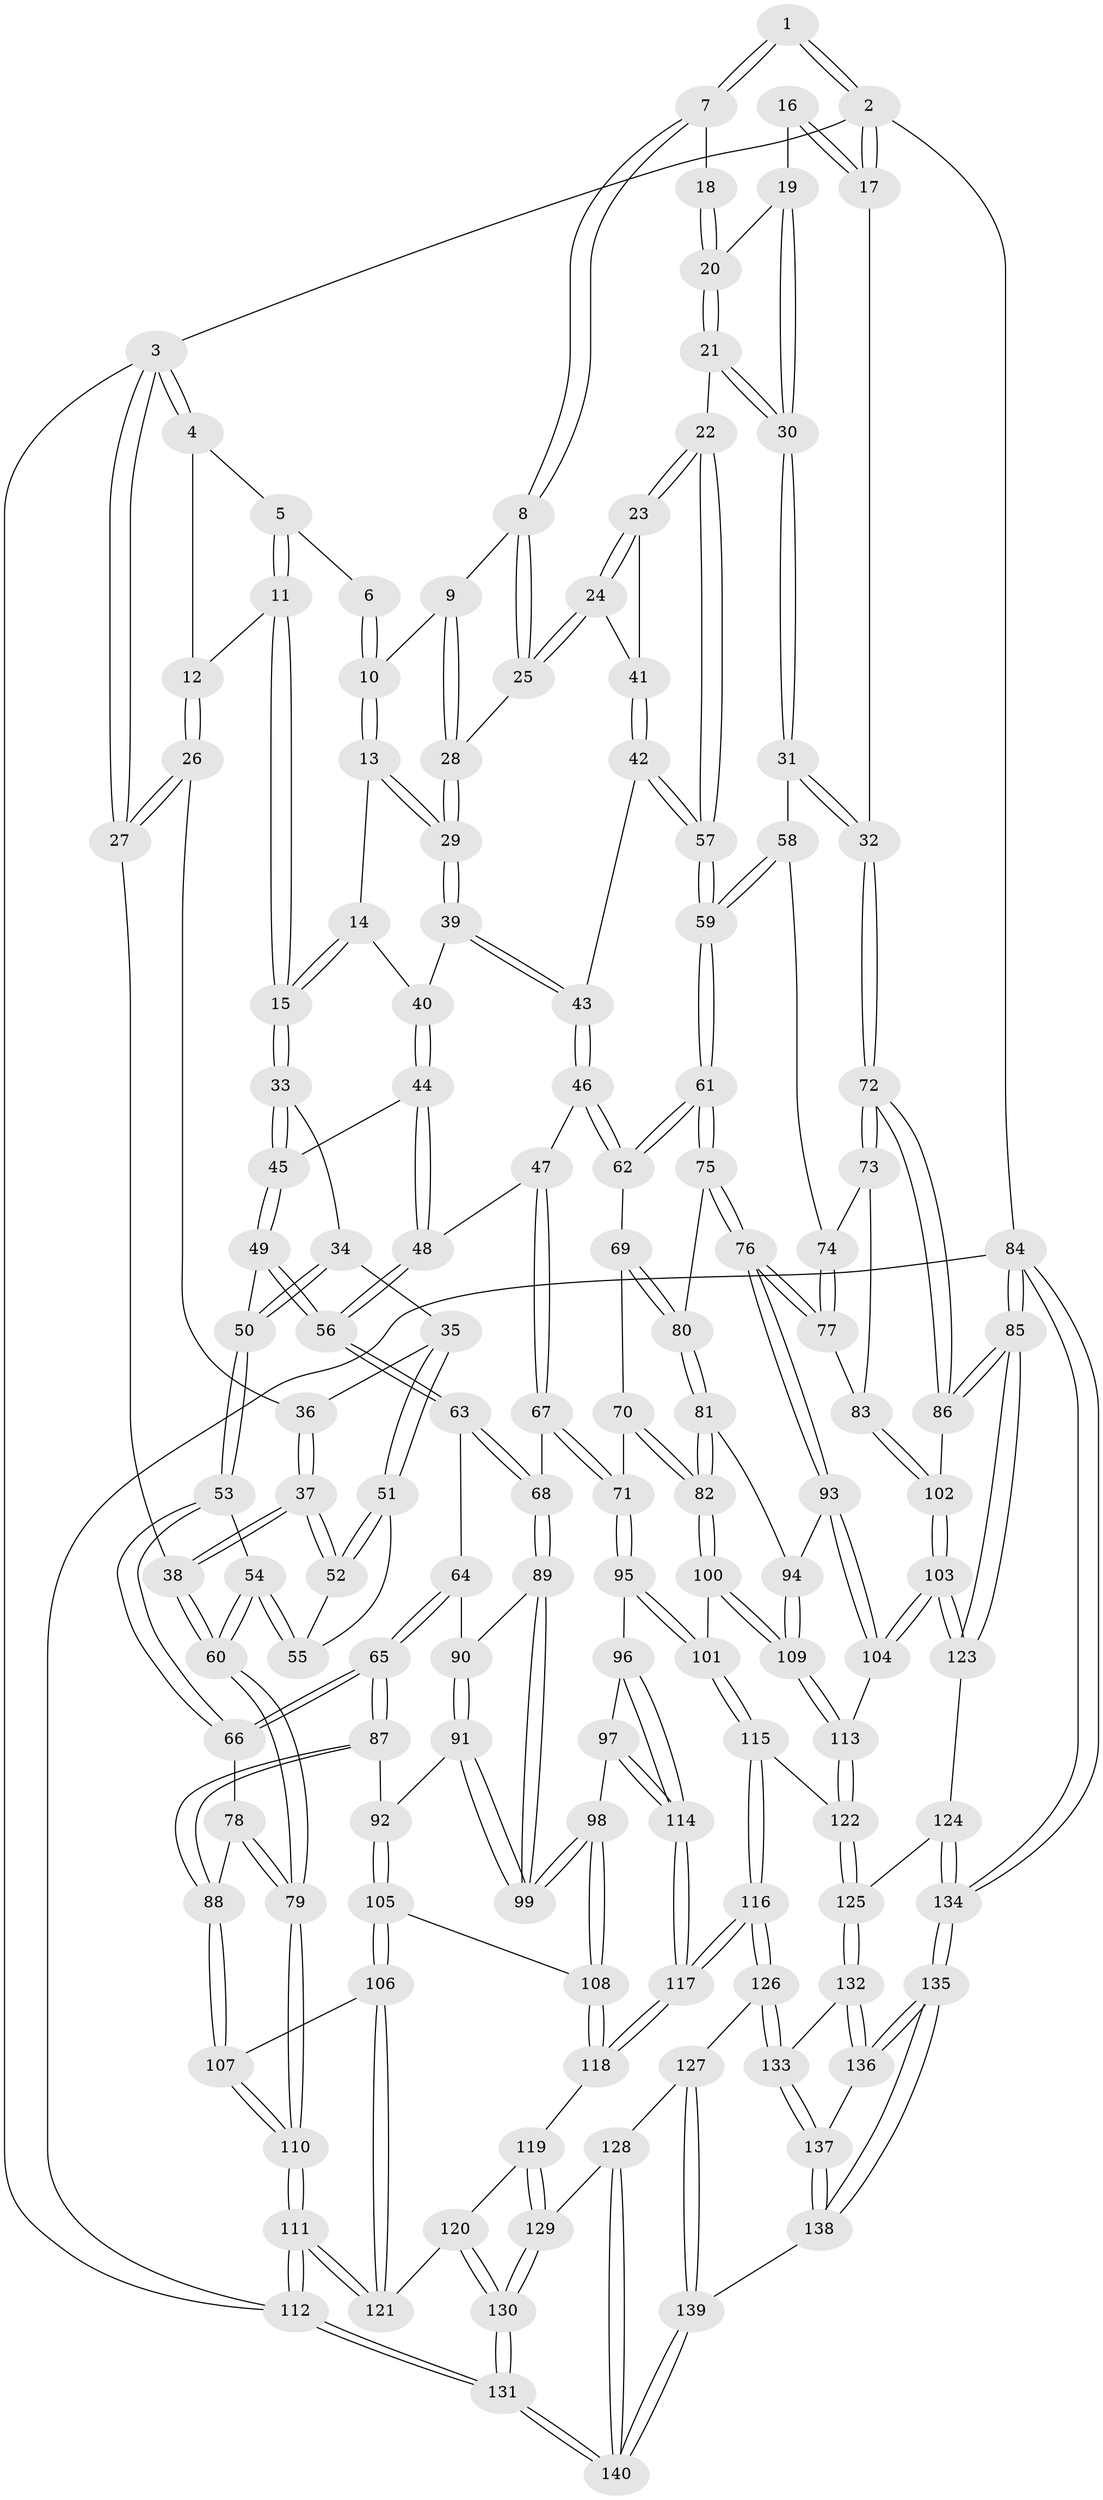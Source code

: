 // coarse degree distribution, {3: 0.34285714285714286, 4: 0.5571428571428572, 2: 0.05714285714285714, 6: 0.014285714285714285, 5: 0.02857142857142857}
// Generated by graph-tools (version 1.1) at 2025/38/03/04/25 23:38:22]
// undirected, 140 vertices, 347 edges
graph export_dot {
  node [color=gray90,style=filled];
  1 [pos="+0.6287404707492443+0"];
  2 [pos="+1+0"];
  3 [pos="+0+0"];
  4 [pos="+0.07736195608360841+0"];
  5 [pos="+0.3469178129193696+0"];
  6 [pos="+0.44781025733120977+0"];
  7 [pos="+0.6714852441220203+0"];
  8 [pos="+0.6631197256631417+0"];
  9 [pos="+0.49836042748091736+0.10989575158868505"];
  10 [pos="+0.48101926943128964+0.10282044553050688"];
  11 [pos="+0.302352076482898+0.08860955650281518"];
  12 [pos="+0.10877906450338805+0.07037659640283593"];
  13 [pos="+0.44365302803877515+0.1313303159731357"];
  14 [pos="+0.404262696717211+0.15586645656324238"];
  15 [pos="+0.30733349697880563+0.13013198111529964"];
  16 [pos="+0.7806070741706597+0.04492152130245857"];
  17 [pos="+1+0.10677018011137242"];
  18 [pos="+0.7235196886872035+0.014422001448848046"];
  19 [pos="+0.8183627578134008+0.14260434819984946"];
  20 [pos="+0.7494566482912464+0.17936233467355317"];
  21 [pos="+0.7337633083195787+0.2187636396598292"];
  22 [pos="+0.7068416560299078+0.24705816682171522"];
  23 [pos="+0.6947130316113626+0.23767549805795687"];
  24 [pos="+0.6416253162372331+0.19199749265413393"];
  25 [pos="+0.6121069038941391+0.1544791781505521"];
  26 [pos="+0.08533839090481429+0.1322838849501537"];
  27 [pos="+0+0"];
  28 [pos="+0.5648831441018711+0.1646028391474011"];
  29 [pos="+0.5347814727386996+0.19658768955925937"];
  30 [pos="+1+0.20206771478266725"];
  31 [pos="+1+0.2081040935459752"];
  32 [pos="+1+0.13660840808827146"];
  33 [pos="+0.29808593046157783+0.14582826023117687"];
  34 [pos="+0.15506583739196297+0.19232567235374146"];
  35 [pos="+0.13600684575233082+0.18972470462914492"];
  36 [pos="+0.0884461718305231+0.1408358154973633"];
  37 [pos="+0+0.2727066501754794"];
  38 [pos="+0+0.31480614814263935"];
  39 [pos="+0.5199183675186908+0.2153979790953877"];
  40 [pos="+0.43199339684060173+0.19463624873609572"];
  41 [pos="+0.5616209116887307+0.2763554733482012"];
  42 [pos="+0.5296144985167446+0.30237743748515367"];
  43 [pos="+0.5232684503572512+0.30352966329050884"];
  44 [pos="+0.42530645285693025+0.25843653669924144"];
  45 [pos="+0.30443790494472417+0.23762816639722414"];
  46 [pos="+0.5168091930585476+0.31165254728758984"];
  47 [pos="+0.4985043575257361+0.3207990056440552"];
  48 [pos="+0.4312694277211483+0.278106899334991"];
  49 [pos="+0.29552647442552593+0.30406269693509375"];
  50 [pos="+0.21162889029239673+0.3155132310770187"];
  51 [pos="+0.1348531965514122+0.19200828793433453"];
  52 [pos="+0+0.27540163280342056"];
  53 [pos="+0.13452708613942457+0.3800827878288545"];
  54 [pos="+0.1317987575262977+0.3766791336585469"];
  55 [pos="+0.08655137921863683+0.3006751398264261"];
  56 [pos="+0.32255380473574624+0.3390530925743947"];
  57 [pos="+0.7148770521992522+0.3173755265123825"];
  58 [pos="+1+0.2201605485489978"];
  59 [pos="+0.7290071933818174+0.3485152124700614"];
  60 [pos="+0+0.31904984405458653"];
  61 [pos="+0.7262788099109131+0.39908108626388505"];
  62 [pos="+0.6118558252981277+0.41877370676168113"];
  63 [pos="+0.3418039808566817+0.40050248026502533"];
  64 [pos="+0.2360137194636849+0.46434932389661193"];
  65 [pos="+0.1688980055978457+0.4643476985079974"];
  66 [pos="+0.1341627942319127+0.4028457873158393"];
  67 [pos="+0.4306658713629942+0.4457751604679456"];
  68 [pos="+0.40524514229876646+0.43708484559458227"];
  69 [pos="+0.5903212977526402+0.4358517540387258"];
  70 [pos="+0.5642375246393649+0.4486398122883591"];
  71 [pos="+0.4391571068232158+0.45791237816470737"];
  72 [pos="+1+0.4293599526002541"];
  73 [pos="+0.9523269777622665+0.4754010548378812"];
  74 [pos="+0.9242902472363872+0.38558159408173154"];
  75 [pos="+0.7339588385154615+0.41302397975806526"];
  76 [pos="+0.7718097374636634+0.46065170017128393"];
  77 [pos="+0.79034862439424+0.46097387582025395"];
  78 [pos="+0+0.4495676908771364"];
  79 [pos="+0+0.46696507146013266"];
  80 [pos="+0.6163174713093684+0.5303349973515461"];
  81 [pos="+0.6158622267259262+0.5313934949714211"];
  82 [pos="+0.5817483782937162+0.5775749718718141"];
  83 [pos="+0.9145808146956399+0.5217433077322137"];
  84 [pos="+1+1"];
  85 [pos="+1+1"];
  86 [pos="+1+0.562749592119235"];
  87 [pos="+0.15841741155037364+0.4916082305545877"];
  88 [pos="+0.12032174222734601+0.5375898782550729"];
  89 [pos="+0.2977373275997187+0.547603841321958"];
  90 [pos="+0.25975888036638756+0.5008628538347945"];
  91 [pos="+0.23669292340300446+0.5747956431313268"];
  92 [pos="+0.2222935944820155+0.5801894000453091"];
  93 [pos="+0.7624091511314126+0.5114121576774551"];
  94 [pos="+0.7261764110277803+0.5418169450325478"];
  95 [pos="+0.4496494161876847+0.5444550780426214"];
  96 [pos="+0.4250763319028688+0.562432921225575"];
  97 [pos="+0.3550285529321719+0.5879644361285818"];
  98 [pos="+0.31824400661901414+0.5895399264503791"];
  99 [pos="+0.30172118256223607+0.5655990774093402"];
  100 [pos="+0.5709969806684838+0.6074373415894967"];
  101 [pos="+0.46038355833862116+0.5534697654163786"];
  102 [pos="+0.9451417628558582+0.5892758575047382"];
  103 [pos="+0.8678223804229196+0.6991418259458761"];
  104 [pos="+0.8044262642775385+0.616718089041214"];
  105 [pos="+0.21710367344602124+0.6336080303423272"];
  106 [pos="+0.14417829144082628+0.6831331475378238"];
  107 [pos="+0.09033519069743426+0.5973156633832488"];
  108 [pos="+0.2911905370841283+0.6377260915819826"];
  109 [pos="+0.60830729329035+0.6666662231939908"];
  110 [pos="+0+0.5904988983860527"];
  111 [pos="+0+1"];
  112 [pos="+0+1"];
  113 [pos="+0.6089111886939161+0.6708291915469169"];
  114 [pos="+0.38414006042820836+0.7382542210402838"];
  115 [pos="+0.44768711454815735+0.7497372588459611"];
  116 [pos="+0.40833087922749306+0.7683774141606781"];
  117 [pos="+0.3838977456895342+0.7427294448893321"];
  118 [pos="+0.3172199279385098+0.7139747244655978"];
  119 [pos="+0.21870329320053566+0.7495734572775167"];
  120 [pos="+0.15939501266062805+0.73740206053582"];
  121 [pos="+0.1444938990644076+0.7261923288902038"];
  122 [pos="+0.6083130101411847+0.7170942454592699"];
  123 [pos="+0.8676108520297235+0.7081807574774774"];
  124 [pos="+0.7559808044338395+0.7947632220284224"];
  125 [pos="+0.6562129518279428+0.7803009071936405"];
  126 [pos="+0.3940933028825387+0.8426606389736492"];
  127 [pos="+0.3875852972876149+0.8487866835484823"];
  128 [pos="+0.33445565758586593+0.8741043622992721"];
  129 [pos="+0.3000640363435299+0.8782983485316905"];
  130 [pos="+0.19087528011427213+0.9472068142840397"];
  131 [pos="+0+1"];
  132 [pos="+0.6141850711467896+0.8621800468868571"];
  133 [pos="+0.49155414805440767+0.8956204371299589"];
  134 [pos="+1+1"];
  135 [pos="+0.6692253329483788+1"];
  136 [pos="+0.6328736794059462+1"];
  137 [pos="+0.4930785826762446+0.9137006605317415"];
  138 [pos="+0.49451868298660995+1"];
  139 [pos="+0.4594464971904368+1"];
  140 [pos="+0.3658955125403692+1"];
  1 -- 2;
  1 -- 2;
  1 -- 7;
  1 -- 7;
  2 -- 3;
  2 -- 17;
  2 -- 17;
  2 -- 84;
  3 -- 4;
  3 -- 4;
  3 -- 27;
  3 -- 27;
  3 -- 112;
  4 -- 5;
  4 -- 12;
  5 -- 6;
  5 -- 11;
  5 -- 11;
  6 -- 10;
  6 -- 10;
  7 -- 8;
  7 -- 8;
  7 -- 18;
  8 -- 9;
  8 -- 25;
  8 -- 25;
  9 -- 10;
  9 -- 28;
  9 -- 28;
  10 -- 13;
  10 -- 13;
  11 -- 12;
  11 -- 15;
  11 -- 15;
  12 -- 26;
  12 -- 26;
  13 -- 14;
  13 -- 29;
  13 -- 29;
  14 -- 15;
  14 -- 15;
  14 -- 40;
  15 -- 33;
  15 -- 33;
  16 -- 17;
  16 -- 17;
  16 -- 19;
  17 -- 32;
  18 -- 20;
  18 -- 20;
  19 -- 20;
  19 -- 30;
  19 -- 30;
  20 -- 21;
  20 -- 21;
  21 -- 22;
  21 -- 30;
  21 -- 30;
  22 -- 23;
  22 -- 23;
  22 -- 57;
  22 -- 57;
  23 -- 24;
  23 -- 24;
  23 -- 41;
  24 -- 25;
  24 -- 25;
  24 -- 41;
  25 -- 28;
  26 -- 27;
  26 -- 27;
  26 -- 36;
  27 -- 38;
  28 -- 29;
  28 -- 29;
  29 -- 39;
  29 -- 39;
  30 -- 31;
  30 -- 31;
  31 -- 32;
  31 -- 32;
  31 -- 58;
  32 -- 72;
  32 -- 72;
  33 -- 34;
  33 -- 45;
  33 -- 45;
  34 -- 35;
  34 -- 50;
  34 -- 50;
  35 -- 36;
  35 -- 51;
  35 -- 51;
  36 -- 37;
  36 -- 37;
  37 -- 38;
  37 -- 38;
  37 -- 52;
  37 -- 52;
  38 -- 60;
  38 -- 60;
  39 -- 40;
  39 -- 43;
  39 -- 43;
  40 -- 44;
  40 -- 44;
  41 -- 42;
  41 -- 42;
  42 -- 43;
  42 -- 57;
  42 -- 57;
  43 -- 46;
  43 -- 46;
  44 -- 45;
  44 -- 48;
  44 -- 48;
  45 -- 49;
  45 -- 49;
  46 -- 47;
  46 -- 62;
  46 -- 62;
  47 -- 48;
  47 -- 67;
  47 -- 67;
  48 -- 56;
  48 -- 56;
  49 -- 50;
  49 -- 56;
  49 -- 56;
  50 -- 53;
  50 -- 53;
  51 -- 52;
  51 -- 52;
  51 -- 55;
  52 -- 55;
  53 -- 54;
  53 -- 66;
  53 -- 66;
  54 -- 55;
  54 -- 55;
  54 -- 60;
  54 -- 60;
  56 -- 63;
  56 -- 63;
  57 -- 59;
  57 -- 59;
  58 -- 59;
  58 -- 59;
  58 -- 74;
  59 -- 61;
  59 -- 61;
  60 -- 79;
  60 -- 79;
  61 -- 62;
  61 -- 62;
  61 -- 75;
  61 -- 75;
  62 -- 69;
  63 -- 64;
  63 -- 68;
  63 -- 68;
  64 -- 65;
  64 -- 65;
  64 -- 90;
  65 -- 66;
  65 -- 66;
  65 -- 87;
  65 -- 87;
  66 -- 78;
  67 -- 68;
  67 -- 71;
  67 -- 71;
  68 -- 89;
  68 -- 89;
  69 -- 70;
  69 -- 80;
  69 -- 80;
  70 -- 71;
  70 -- 82;
  70 -- 82;
  71 -- 95;
  71 -- 95;
  72 -- 73;
  72 -- 73;
  72 -- 86;
  72 -- 86;
  73 -- 74;
  73 -- 83;
  74 -- 77;
  74 -- 77;
  75 -- 76;
  75 -- 76;
  75 -- 80;
  76 -- 77;
  76 -- 77;
  76 -- 93;
  76 -- 93;
  77 -- 83;
  78 -- 79;
  78 -- 79;
  78 -- 88;
  79 -- 110;
  79 -- 110;
  80 -- 81;
  80 -- 81;
  81 -- 82;
  81 -- 82;
  81 -- 94;
  82 -- 100;
  82 -- 100;
  83 -- 102;
  83 -- 102;
  84 -- 85;
  84 -- 85;
  84 -- 134;
  84 -- 134;
  84 -- 112;
  85 -- 86;
  85 -- 86;
  85 -- 123;
  85 -- 123;
  86 -- 102;
  87 -- 88;
  87 -- 88;
  87 -- 92;
  88 -- 107;
  88 -- 107;
  89 -- 90;
  89 -- 99;
  89 -- 99;
  90 -- 91;
  90 -- 91;
  91 -- 92;
  91 -- 99;
  91 -- 99;
  92 -- 105;
  92 -- 105;
  93 -- 94;
  93 -- 104;
  93 -- 104;
  94 -- 109;
  94 -- 109;
  95 -- 96;
  95 -- 101;
  95 -- 101;
  96 -- 97;
  96 -- 114;
  96 -- 114;
  97 -- 98;
  97 -- 114;
  97 -- 114;
  98 -- 99;
  98 -- 99;
  98 -- 108;
  98 -- 108;
  100 -- 101;
  100 -- 109;
  100 -- 109;
  101 -- 115;
  101 -- 115;
  102 -- 103;
  102 -- 103;
  103 -- 104;
  103 -- 104;
  103 -- 123;
  103 -- 123;
  104 -- 113;
  105 -- 106;
  105 -- 106;
  105 -- 108;
  106 -- 107;
  106 -- 121;
  106 -- 121;
  107 -- 110;
  107 -- 110;
  108 -- 118;
  108 -- 118;
  109 -- 113;
  109 -- 113;
  110 -- 111;
  110 -- 111;
  111 -- 112;
  111 -- 112;
  111 -- 121;
  111 -- 121;
  112 -- 131;
  112 -- 131;
  113 -- 122;
  113 -- 122;
  114 -- 117;
  114 -- 117;
  115 -- 116;
  115 -- 116;
  115 -- 122;
  116 -- 117;
  116 -- 117;
  116 -- 126;
  116 -- 126;
  117 -- 118;
  117 -- 118;
  118 -- 119;
  119 -- 120;
  119 -- 129;
  119 -- 129;
  120 -- 121;
  120 -- 130;
  120 -- 130;
  122 -- 125;
  122 -- 125;
  123 -- 124;
  124 -- 125;
  124 -- 134;
  124 -- 134;
  125 -- 132;
  125 -- 132;
  126 -- 127;
  126 -- 133;
  126 -- 133;
  127 -- 128;
  127 -- 139;
  127 -- 139;
  128 -- 129;
  128 -- 140;
  128 -- 140;
  129 -- 130;
  129 -- 130;
  130 -- 131;
  130 -- 131;
  131 -- 140;
  131 -- 140;
  132 -- 133;
  132 -- 136;
  132 -- 136;
  133 -- 137;
  133 -- 137;
  134 -- 135;
  134 -- 135;
  135 -- 136;
  135 -- 136;
  135 -- 138;
  135 -- 138;
  136 -- 137;
  137 -- 138;
  137 -- 138;
  138 -- 139;
  139 -- 140;
  139 -- 140;
}
